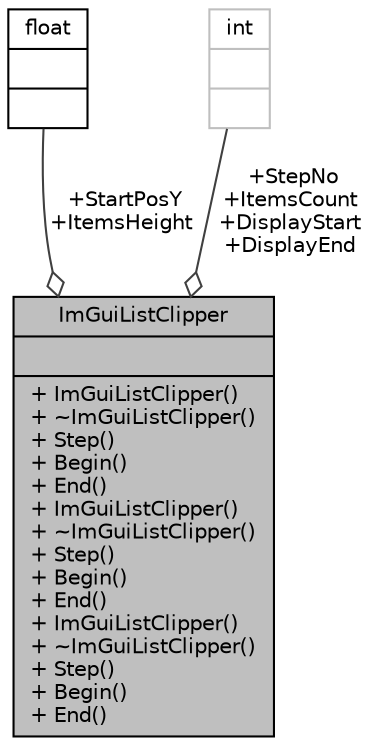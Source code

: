 digraph "ImGuiListClipper"
{
 // INTERACTIVE_SVG=YES
  bgcolor="transparent";
  edge [fontname="Helvetica",fontsize="10",labelfontname="Helvetica",labelfontsize="10"];
  node [fontname="Helvetica",fontsize="10",shape=record];
  Node1 [label="{ImGuiListClipper\n||+ ImGuiListClipper()\l+ ~ImGuiListClipper()\l+ Step()\l+ Begin()\l+ End()\l+ ImGuiListClipper()\l+ ~ImGuiListClipper()\l+ Step()\l+ Begin()\l+ End()\l+ ImGuiListClipper()\l+ ~ImGuiListClipper()\l+ Step()\l+ Begin()\l+ End()\l}",height=0.2,width=0.4,color="black", fillcolor="grey75", style="filled", fontcolor="black"];
  Node2 -> Node1 [color="grey25",fontsize="10",style="solid",label=" +StartPosY\n+ItemsHeight" ,arrowhead="odiamond",fontname="Helvetica"];
  Node2 [label="{float\n||}",height=0.2,width=0.4,color="black",URL="$d4/dc3/classfloat.html"];
  Node3 -> Node1 [color="grey25",fontsize="10",style="solid",label=" +StepNo\n+ItemsCount\n+DisplayStart\n+DisplayEnd" ,arrowhead="odiamond",fontname="Helvetica"];
  Node3 [label="{int\n||}",height=0.2,width=0.4,color="grey75"];
}
